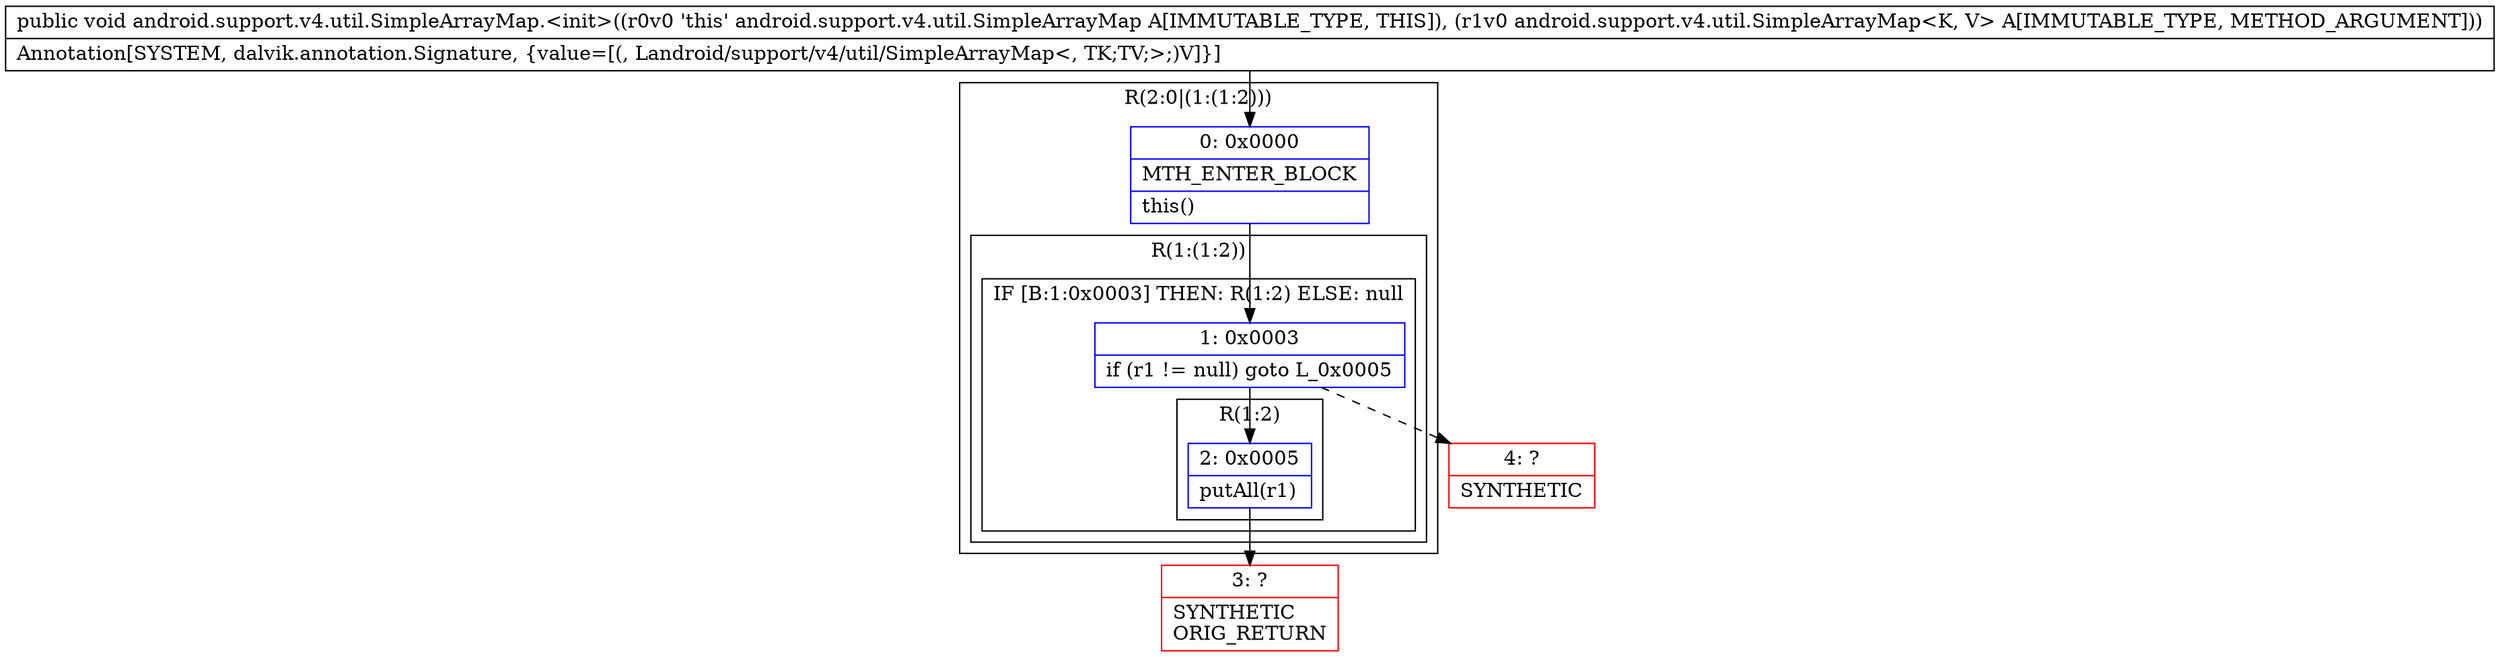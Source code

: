 digraph "CFG forandroid.support.v4.util.SimpleArrayMap.\<init\>(Landroid\/support\/v4\/util\/SimpleArrayMap;)V" {
subgraph cluster_Region_556320671 {
label = "R(2:0|(1:(1:2)))";
node [shape=record,color=blue];
Node_0 [shape=record,label="{0\:\ 0x0000|MTH_ENTER_BLOCK\l|this()\l}"];
subgraph cluster_Region_1781999775 {
label = "R(1:(1:2))";
node [shape=record,color=blue];
subgraph cluster_IfRegion_2121795471 {
label = "IF [B:1:0x0003] THEN: R(1:2) ELSE: null";
node [shape=record,color=blue];
Node_1 [shape=record,label="{1\:\ 0x0003|if (r1 != null) goto L_0x0005\l}"];
subgraph cluster_Region_94364954 {
label = "R(1:2)";
node [shape=record,color=blue];
Node_2 [shape=record,label="{2\:\ 0x0005|putAll(r1)\l}"];
}
}
}
}
Node_3 [shape=record,color=red,label="{3\:\ ?|SYNTHETIC\lORIG_RETURN\l}"];
Node_4 [shape=record,color=red,label="{4\:\ ?|SYNTHETIC\l}"];
MethodNode[shape=record,label="{public void android.support.v4.util.SimpleArrayMap.\<init\>((r0v0 'this' android.support.v4.util.SimpleArrayMap A[IMMUTABLE_TYPE, THIS]), (r1v0 android.support.v4.util.SimpleArrayMap\<K, V\> A[IMMUTABLE_TYPE, METHOD_ARGUMENT]))  | Annotation[SYSTEM, dalvik.annotation.Signature, \{value=[(, Landroid\/support\/v4\/util\/SimpleArrayMap\<, TK;TV;\>;)V]\}]\l}"];
MethodNode -> Node_0;
Node_0 -> Node_1;
Node_1 -> Node_2;
Node_1 -> Node_4[style=dashed];
Node_2 -> Node_3;
}

